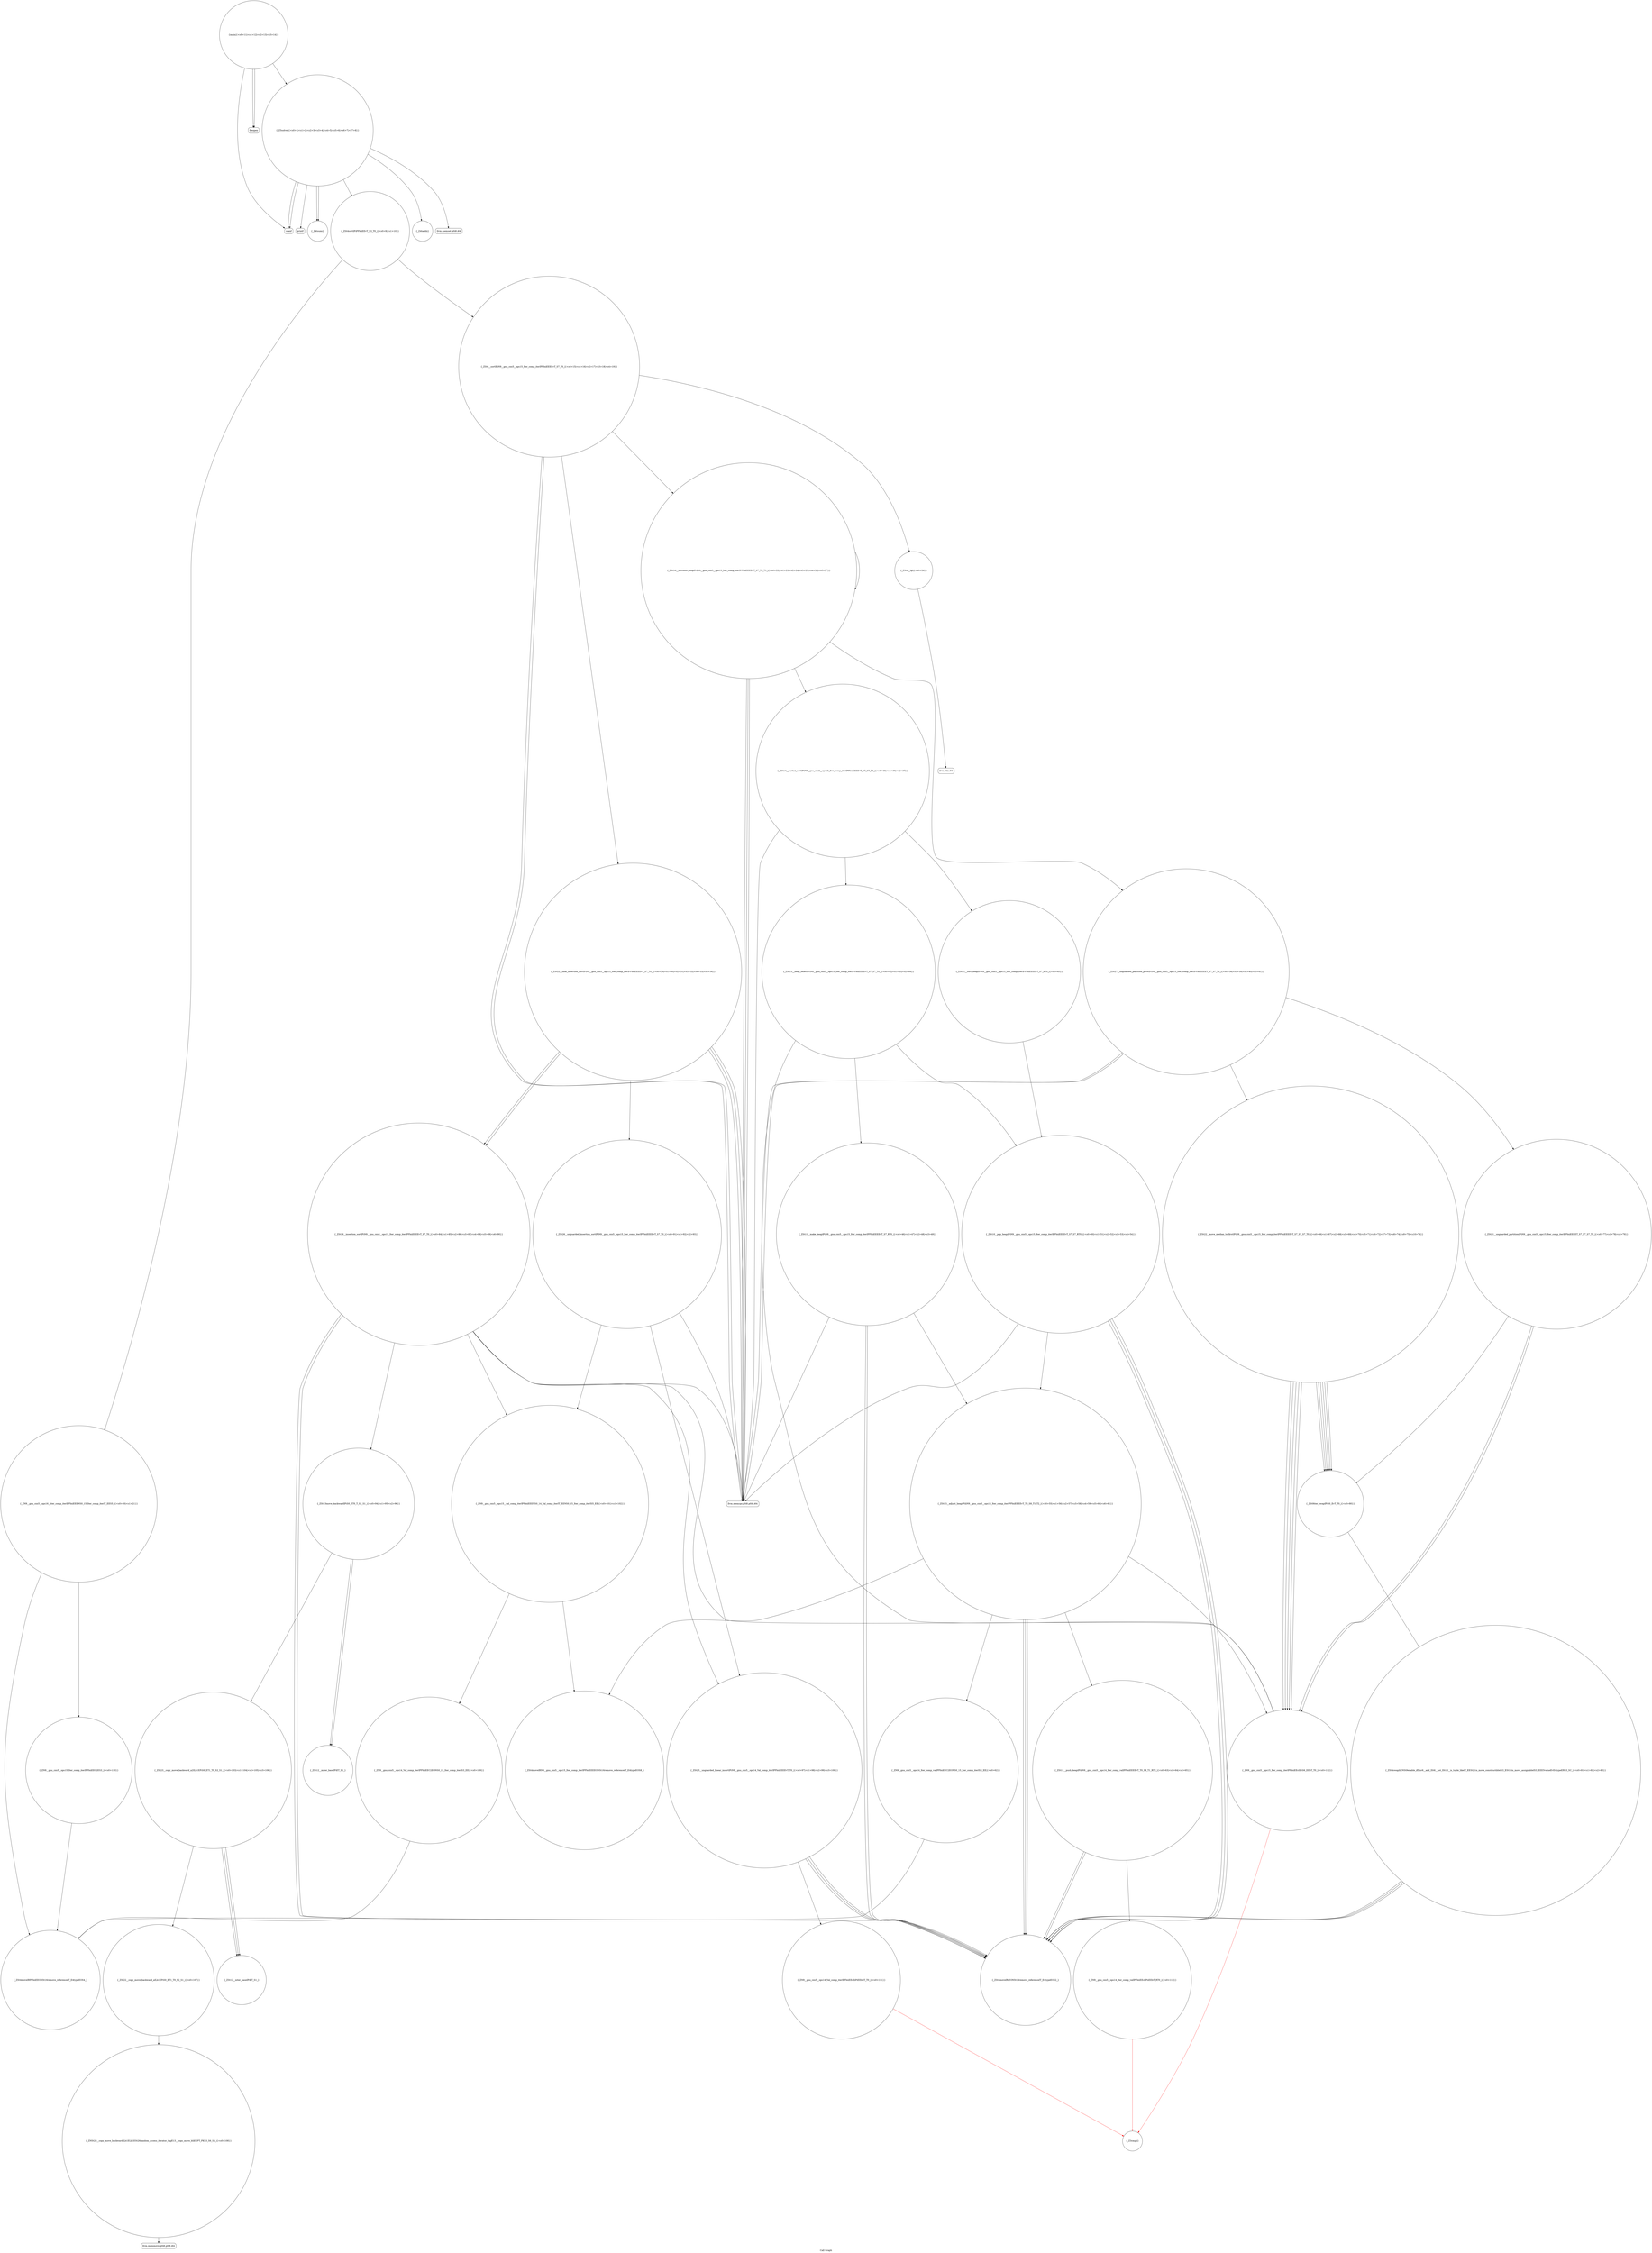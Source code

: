digraph "Call Graph" {
	label="Call Graph";

	Node0x5652dcda0e00 [shape=record,shape=circle,label="{_Z3cmpii}"];
	Node0x5652dcda2480 [shape=record,shape=Mrecord,label="{llvm.memmove.p0i8.p0i8.i64}"];
	Node0x5652dcda1180 [shape=record,shape=Mrecord,label="{printf}"];
	Node0x5652dcda1500 [shape=record,shape=Mrecord,label="{llvm.memcpy.p0i8.p0i8.i64}"];
	Node0x5652dcda1880 [shape=record,shape=circle,label="{_ZN9__gnu_cxx5__ops15_Iter_comp_iterIPFbiiEEclIPiS6_EEbT_T0_|{<s0>112}}"];
	Node0x5652dcda1880:s0 -> Node0x5652dcda0e00[color=red];
	Node0x5652dcda1c00 [shape=record,shape=circle,label="{_ZSt4moveIRPFbiiEEONSt16remove_referenceIT_E4typeEOS4_}"];
	Node0x5652dcda1f80 [shape=record,shape=circle,label="{_ZSt16__insertion_sortIPiN9__gnu_cxx5__ops15_Iter_comp_iterIPFbiiEEEEvT_S7_T0_|{<s0>84|<s1>85|<s2>86|<s3>87|<s4>88|<s5>89|<s6>90}}"];
	Node0x5652dcda1f80:s0 -> Node0x5652dcda1880[color=black];
	Node0x5652dcda1f80:s1 -> Node0x5652dcda1980[color=black];
	Node0x5652dcda1f80:s2 -> Node0x5652dcda2080[color=black];
	Node0x5652dcda1f80:s3 -> Node0x5652dcda1980[color=black];
	Node0x5652dcda1f80:s4 -> Node0x5652dcda1500[color=black];
	Node0x5652dcda1f80:s5 -> Node0x5652dcda2180[color=black];
	Node0x5652dcda1f80:s6 -> Node0x5652dcda2100[color=black];
	Node0x5652dcda2300 [shape=record,shape=circle,label="{_ZSt22__copy_move_backward_aILb1EPiS0_ET1_T0_S2_S1_|{<s0>107}}"];
	Node0x5652dcda2300:s0 -> Node0x5652dcda2400[color=black];
	Node0x5652dcda1000 [shape=record,shape=Mrecord,label="{scanf}"];
	Node0x5652dcda1380 [shape=record,shape=circle,label="{_ZN9__gnu_cxx5__ops16__iter_comp_iterIPFbiiEEENS0_15_Iter_comp_iterIT_EES5_|{<s0>20|<s1>21}}"];
	Node0x5652dcda1380:s0 -> Node0x5652dcda1c00[color=black];
	Node0x5652dcda1380:s1 -> Node0x5652dcda3620[color=black];
	Node0x5652dcda1700 [shape=record,shape=circle,label="{_ZSt13__heap_selectIPiN9__gnu_cxx5__ops15_Iter_comp_iterIPFbiiEEEEvT_S7_S7_T0_|{<s0>42|<s1>43|<s2>44}}"];
	Node0x5652dcda1700:s0 -> Node0x5652dcda1800[color=black];
	Node0x5652dcda1700:s1 -> Node0x5652dcda1880[color=black];
	Node0x5652dcda1700:s2 -> Node0x5652dcda1900[color=black];
	Node0x5652dcda1a80 [shape=record,shape=circle,label="{_ZSt4moveIRN9__gnu_cxx5__ops15_Iter_comp_iterIPFbiiEEEEONSt16remove_referenceIT_E4typeEOS8_}"];
	Node0x5652dcda1e00 [shape=record,shape=circle,label="{_ZSt9iter_swapIPiS0_EvT_T0_|{<s0>80}}"];
	Node0x5652dcda1e00:s0 -> Node0x5652dcda1e80[color=black];
	Node0x5652dcda2180 [shape=record,shape=circle,label="{_ZN9__gnu_cxx5__ops15__val_comp_iterIPFbiiEEENS0_14_Val_comp_iterIT_EENS0_15_Iter_comp_iterIS5_EE|{<s0>101|<s1>102}}"];
	Node0x5652dcda2180:s0 -> Node0x5652dcda1a80[color=black];
	Node0x5652dcda2180:s1 -> Node0x5652dcda2580[color=black];
	Node0x5652dcda0e80 [shape=record,shape=circle,label="{_Z4tsumi}"];
	Node0x5652dcda2500 [shape=record,shape=circle,label="{_ZN9__gnu_cxx5__ops14_Val_comp_iterIPFbiiEEclIiPiEEbRT_T0_|{<s0>111}}"];
	Node0x5652dcda2500:s0 -> Node0x5652dcda0e00[color=red];
	Node0x5652dcda1200 [shape=record,shape=circle,label="{main|{<s0>11|<s1>12|<s2>13|<s3>14}}"];
	Node0x5652dcda1200:s0 -> Node0x5652dcda1280[color=black];
	Node0x5652dcda1200:s1 -> Node0x5652dcda1280[color=black];
	Node0x5652dcda1200:s2 -> Node0x5652dcda1000[color=black];
	Node0x5652dcda1200:s3 -> Node0x5652dcda0f80[color=black];
	Node0x5652dcda1580 [shape=record,shape=circle,label="{_ZSt22__final_insertion_sortIPiN9__gnu_cxx5__ops15_Iter_comp_iterIPFbiiEEEEvT_S7_T0_|{<s0>29|<s1>30|<s2>31|<s3>32|<s4>33|<s5>34}}"];
	Node0x5652dcda1580:s0 -> Node0x5652dcda1500[color=black];
	Node0x5652dcda1580:s1 -> Node0x5652dcda1f80[color=black];
	Node0x5652dcda1580:s2 -> Node0x5652dcda1500[color=black];
	Node0x5652dcda1580:s3 -> Node0x5652dcda2000[color=black];
	Node0x5652dcda1580:s4 -> Node0x5652dcda1500[color=black];
	Node0x5652dcda1580:s5 -> Node0x5652dcda1f80[color=black];
	Node0x5652dcda1900 [shape=record,shape=circle,label="{_ZSt10__pop_heapIPiN9__gnu_cxx5__ops15_Iter_comp_iterIPFbiiEEEEvT_S7_S7_RT0_|{<s0>50|<s1>51|<s2>52|<s3>53|<s4>54}}"];
	Node0x5652dcda1900:s0 -> Node0x5652dcda1980[color=black];
	Node0x5652dcda1900:s1 -> Node0x5652dcda1980[color=black];
	Node0x5652dcda1900:s2 -> Node0x5652dcda1980[color=black];
	Node0x5652dcda1900:s3 -> Node0x5652dcda1500[color=black];
	Node0x5652dcda1900:s4 -> Node0x5652dcda1a00[color=black];
	Node0x5652dcda1c80 [shape=record,shape=circle,label="{_ZN9__gnu_cxx5__ops14_Iter_comp_valIPFbiiEEclIPiiEEbT_RT0_|{<s0>113}}"];
	Node0x5652dcda1c80:s0 -> Node0x5652dcda0e00[color=red];
	Node0x5652dcda2000 [shape=record,shape=circle,label="{_ZSt26__unguarded_insertion_sortIPiN9__gnu_cxx5__ops15_Iter_comp_iterIPFbiiEEEEvT_S7_T0_|{<s0>91|<s1>92|<s2>93}}"];
	Node0x5652dcda2000:s0 -> Node0x5652dcda1500[color=black];
	Node0x5652dcda2000:s1 -> Node0x5652dcda2180[color=black];
	Node0x5652dcda2000:s2 -> Node0x5652dcda2100[color=black];
	Node0x5652dcda2380 [shape=record,shape=circle,label="{_ZSt12__niter_baseIPiET_S1_}"];
	Node0x5652dcda1080 [shape=record,shape=circle,label="{_ZSt4sortIPiPFbiiEEvT_S3_T0_|{<s0>9|<s1>10}}"];
	Node0x5652dcda1080:s0 -> Node0x5652dcda1380[color=black];
	Node0x5652dcda1080:s1 -> Node0x5652dcda1300[color=black];
	Node0x5652dcda1400 [shape=record,shape=circle,label="{_ZSt16__introsort_loopIPilN9__gnu_cxx5__ops15_Iter_comp_iterIPFbiiEEEEvT_S7_T0_T1_|{<s0>22|<s1>23|<s2>24|<s3>25|<s4>26|<s5>27}}"];
	Node0x5652dcda1400:s0 -> Node0x5652dcda1500[color=black];
	Node0x5652dcda1400:s1 -> Node0x5652dcda1600[color=black];
	Node0x5652dcda1400:s2 -> Node0x5652dcda1500[color=black];
	Node0x5652dcda1400:s3 -> Node0x5652dcda1680[color=black];
	Node0x5652dcda1400:s4 -> Node0x5652dcda1500[color=black];
	Node0x5652dcda1400:s5 -> Node0x5652dcda1400[color=black];
	Node0x5652dcda1780 [shape=record,shape=circle,label="{_ZSt11__sort_heapIPiN9__gnu_cxx5__ops15_Iter_comp_iterIPFbiiEEEEvT_S7_RT0_|{<s0>45}}"];
	Node0x5652dcda1780:s0 -> Node0x5652dcda1900[color=black];
	Node0x5652dcda1b00 [shape=record,shape=circle,label="{_ZN9__gnu_cxx5__ops14_Iter_comp_valIPFbiiEEC2EONS0_15_Iter_comp_iterIS3_EE|{<s0>62}}"];
	Node0x5652dcda1b00:s0 -> Node0x5652dcda1c00[color=black];
	Node0x5652dcda1e80 [shape=record,shape=circle,label="{_ZSt4swapIiENSt9enable_ifIXsr6__and_ISt6__not_ISt15__is_tuple_likeIT_EESt21is_move_constructibleIS3_ESt18is_move_assignableIS3_EEE5valueEvE4typeERS3_SC_|{<s0>81|<s1>82|<s2>83}}"];
	Node0x5652dcda1e80:s0 -> Node0x5652dcda1980[color=black];
	Node0x5652dcda1e80:s1 -> Node0x5652dcda1980[color=black];
	Node0x5652dcda1e80:s2 -> Node0x5652dcda1980[color=black];
	Node0x5652dcda2200 [shape=record,shape=circle,label="{_ZSt23__copy_move_backward_a2ILb1EPiS0_ET1_T0_S2_S1_|{<s0>103|<s1>104|<s2>105|<s3>106}}"];
	Node0x5652dcda2200:s0 -> Node0x5652dcda2380[color=black];
	Node0x5652dcda2200:s1 -> Node0x5652dcda2380[color=black];
	Node0x5652dcda2200:s2 -> Node0x5652dcda2380[color=black];
	Node0x5652dcda2200:s3 -> Node0x5652dcda2300[color=black];
	Node0x5652dcda0f00 [shape=record,shape=circle,label="{_Z4taddii}"];
	Node0x5652dcda2580 [shape=record,shape=circle,label="{_ZN9__gnu_cxx5__ops14_Val_comp_iterIPFbiiEEC2EONS0_15_Iter_comp_iterIS3_EE|{<s0>109}}"];
	Node0x5652dcda2580:s0 -> Node0x5652dcda1c00[color=black];
	Node0x5652dcda1280 [shape=record,shape=Mrecord,label="{freopen}"];
	Node0x5652dcda1600 [shape=record,shape=circle,label="{_ZSt14__partial_sortIPiN9__gnu_cxx5__ops15_Iter_comp_iterIPFbiiEEEEvT_S7_S7_T0_|{<s0>35|<s1>36|<s2>37}}"];
	Node0x5652dcda1600:s0 -> Node0x5652dcda1500[color=black];
	Node0x5652dcda1600:s1 -> Node0x5652dcda1700[color=black];
	Node0x5652dcda1600:s2 -> Node0x5652dcda1780[color=black];
	Node0x5652dcda1980 [shape=record,shape=circle,label="{_ZSt4moveIRiEONSt16remove_referenceIT_E4typeEOS2_}"];
	Node0x5652dcda1d00 [shape=record,shape=circle,label="{_ZSt22__move_median_to_firstIPiN9__gnu_cxx5__ops15_Iter_comp_iterIPFbiiEEEEvT_S7_S7_S7_T0_|{<s0>66|<s1>67|<s2>68|<s3>69|<s4>70|<s5>71|<s6>72|<s7>73|<s8>74|<s9>75|<s10>76}}"];
	Node0x5652dcda1d00:s0 -> Node0x5652dcda1880[color=black];
	Node0x5652dcda1d00:s1 -> Node0x5652dcda1880[color=black];
	Node0x5652dcda1d00:s2 -> Node0x5652dcda1e00[color=black];
	Node0x5652dcda1d00:s3 -> Node0x5652dcda1880[color=black];
	Node0x5652dcda1d00:s4 -> Node0x5652dcda1e00[color=black];
	Node0x5652dcda1d00:s5 -> Node0x5652dcda1e00[color=black];
	Node0x5652dcda1d00:s6 -> Node0x5652dcda1880[color=black];
	Node0x5652dcda1d00:s7 -> Node0x5652dcda1e00[color=black];
	Node0x5652dcda1d00:s8 -> Node0x5652dcda1880[color=black];
	Node0x5652dcda1d00:s9 -> Node0x5652dcda1e00[color=black];
	Node0x5652dcda1d00:s10 -> Node0x5652dcda1e00[color=black];
	Node0x5652dcda2080 [shape=record,shape=circle,label="{_ZSt13move_backwardIPiS0_ET0_T_S2_S1_|{<s0>94|<s1>95|<s2>96}}"];
	Node0x5652dcda2080:s0 -> Node0x5652dcda2280[color=black];
	Node0x5652dcda2080:s1 -> Node0x5652dcda2280[color=black];
	Node0x5652dcda2080:s2 -> Node0x5652dcda2200[color=black];
	Node0x5652dcda2400 [shape=record,shape=circle,label="{_ZNSt20__copy_move_backwardILb1ELb1ESt26random_access_iterator_tagE13__copy_move_bIiEEPT_PKS3_S6_S4_|{<s0>108}}"];
	Node0x5652dcda2400:s0 -> Node0x5652dcda2480[color=black];
	Node0x5652dcda1100 [shape=record,shape=Mrecord,label="{llvm.memset.p0i8.i64}"];
	Node0x5652dcda1480 [shape=record,shape=circle,label="{_ZSt4__lgl|{<s0>28}}"];
	Node0x5652dcda1480:s0 -> Node0x5652dcda1f00[color=black];
	Node0x5652dcda1800 [shape=record,shape=circle,label="{_ZSt11__make_heapIPiN9__gnu_cxx5__ops15_Iter_comp_iterIPFbiiEEEEvT_S7_RT0_|{<s0>46|<s1>47|<s2>48|<s3>49}}"];
	Node0x5652dcda1800:s0 -> Node0x5652dcda1980[color=black];
	Node0x5652dcda1800:s1 -> Node0x5652dcda1980[color=black];
	Node0x5652dcda1800:s2 -> Node0x5652dcda1500[color=black];
	Node0x5652dcda1800:s3 -> Node0x5652dcda1a00[color=black];
	Node0x5652dcda1b80 [shape=record,shape=circle,label="{_ZSt11__push_heapIPiliN9__gnu_cxx5__ops14_Iter_comp_valIPFbiiEEEEvT_T0_S8_T1_RT2_|{<s0>63|<s1>64|<s2>65}}"];
	Node0x5652dcda1b80:s0 -> Node0x5652dcda1c80[color=black];
	Node0x5652dcda1b80:s1 -> Node0x5652dcda1980[color=black];
	Node0x5652dcda1b80:s2 -> Node0x5652dcda1980[color=black];
	Node0x5652dcda1f00 [shape=record,shape=Mrecord,label="{llvm.ctlz.i64}"];
	Node0x5652dcda2280 [shape=record,shape=circle,label="{_ZSt12__miter_baseIPiET_S1_}"];
	Node0x5652dcda0f80 [shape=record,shape=circle,label="{_Z5solvei|{<s0>1|<s1>2|<s2>3|<s3>4|<s4>5|<s5>6|<s6>7|<s7>8}}"];
	Node0x5652dcda0f80:s0 -> Node0x5652dcda1000[color=black];
	Node0x5652dcda0f80:s1 -> Node0x5652dcda1000[color=black];
	Node0x5652dcda0f80:s2 -> Node0x5652dcda1080[color=black];
	Node0x5652dcda0f80:s3 -> Node0x5652dcda1100[color=black];
	Node0x5652dcda0f80:s4 -> Node0x5652dcda0e80[color=black];
	Node0x5652dcda0f80:s5 -> Node0x5652dcda0f00[color=black];
	Node0x5652dcda0f80:s6 -> Node0x5652dcda0e80[color=black];
	Node0x5652dcda0f80:s7 -> Node0x5652dcda1180[color=black];
	Node0x5652dcda3620 [shape=record,shape=circle,label="{_ZN9__gnu_cxx5__ops15_Iter_comp_iterIPFbiiEEC2ES3_|{<s0>110}}"];
	Node0x5652dcda3620:s0 -> Node0x5652dcda1c00[color=black];
	Node0x5652dcda1300 [shape=record,shape=circle,label="{_ZSt6__sortIPiN9__gnu_cxx5__ops15_Iter_comp_iterIPFbiiEEEEvT_S7_T0_|{<s0>15|<s1>16|<s2>17|<s3>18|<s4>19}}"];
	Node0x5652dcda1300:s0 -> Node0x5652dcda1480[color=black];
	Node0x5652dcda1300:s1 -> Node0x5652dcda1500[color=black];
	Node0x5652dcda1300:s2 -> Node0x5652dcda1400[color=black];
	Node0x5652dcda1300:s3 -> Node0x5652dcda1500[color=black];
	Node0x5652dcda1300:s4 -> Node0x5652dcda1580[color=black];
	Node0x5652dcda1680 [shape=record,shape=circle,label="{_ZSt27__unguarded_partition_pivotIPiN9__gnu_cxx5__ops15_Iter_comp_iterIPFbiiEEEET_S7_S7_T0_|{<s0>38|<s1>39|<s2>40|<s3>41}}"];
	Node0x5652dcda1680:s0 -> Node0x5652dcda1500[color=black];
	Node0x5652dcda1680:s1 -> Node0x5652dcda1d00[color=black];
	Node0x5652dcda1680:s2 -> Node0x5652dcda1500[color=black];
	Node0x5652dcda1680:s3 -> Node0x5652dcda1d80[color=black];
	Node0x5652dcda1a00 [shape=record,shape=circle,label="{_ZSt13__adjust_heapIPiliN9__gnu_cxx5__ops15_Iter_comp_iterIPFbiiEEEEvT_T0_S8_T1_T2_|{<s0>55|<s1>56|<s2>57|<s3>58|<s4>59|<s5>60|<s6>61}}"];
	Node0x5652dcda1a00:s0 -> Node0x5652dcda1880[color=black];
	Node0x5652dcda1a00:s1 -> Node0x5652dcda1980[color=black];
	Node0x5652dcda1a00:s2 -> Node0x5652dcda1980[color=black];
	Node0x5652dcda1a00:s3 -> Node0x5652dcda1a80[color=black];
	Node0x5652dcda1a00:s4 -> Node0x5652dcda1b00[color=black];
	Node0x5652dcda1a00:s5 -> Node0x5652dcda1980[color=black];
	Node0x5652dcda1a00:s6 -> Node0x5652dcda1b80[color=black];
	Node0x5652dcda1d80 [shape=record,shape=circle,label="{_ZSt21__unguarded_partitionIPiN9__gnu_cxx5__ops15_Iter_comp_iterIPFbiiEEEET_S7_S7_S7_T0_|{<s0>77|<s1>78|<s2>79}}"];
	Node0x5652dcda1d80:s0 -> Node0x5652dcda1880[color=black];
	Node0x5652dcda1d80:s1 -> Node0x5652dcda1880[color=black];
	Node0x5652dcda1d80:s2 -> Node0x5652dcda1e00[color=black];
	Node0x5652dcda2100 [shape=record,shape=circle,label="{_ZSt25__unguarded_linear_insertIPiN9__gnu_cxx5__ops14_Val_comp_iterIPFbiiEEEEvT_T0_|{<s0>97|<s1>98|<s2>99|<s3>100}}"];
	Node0x5652dcda2100:s0 -> Node0x5652dcda1980[color=black];
	Node0x5652dcda2100:s1 -> Node0x5652dcda2500[color=black];
	Node0x5652dcda2100:s2 -> Node0x5652dcda1980[color=black];
	Node0x5652dcda2100:s3 -> Node0x5652dcda1980[color=black];
}
